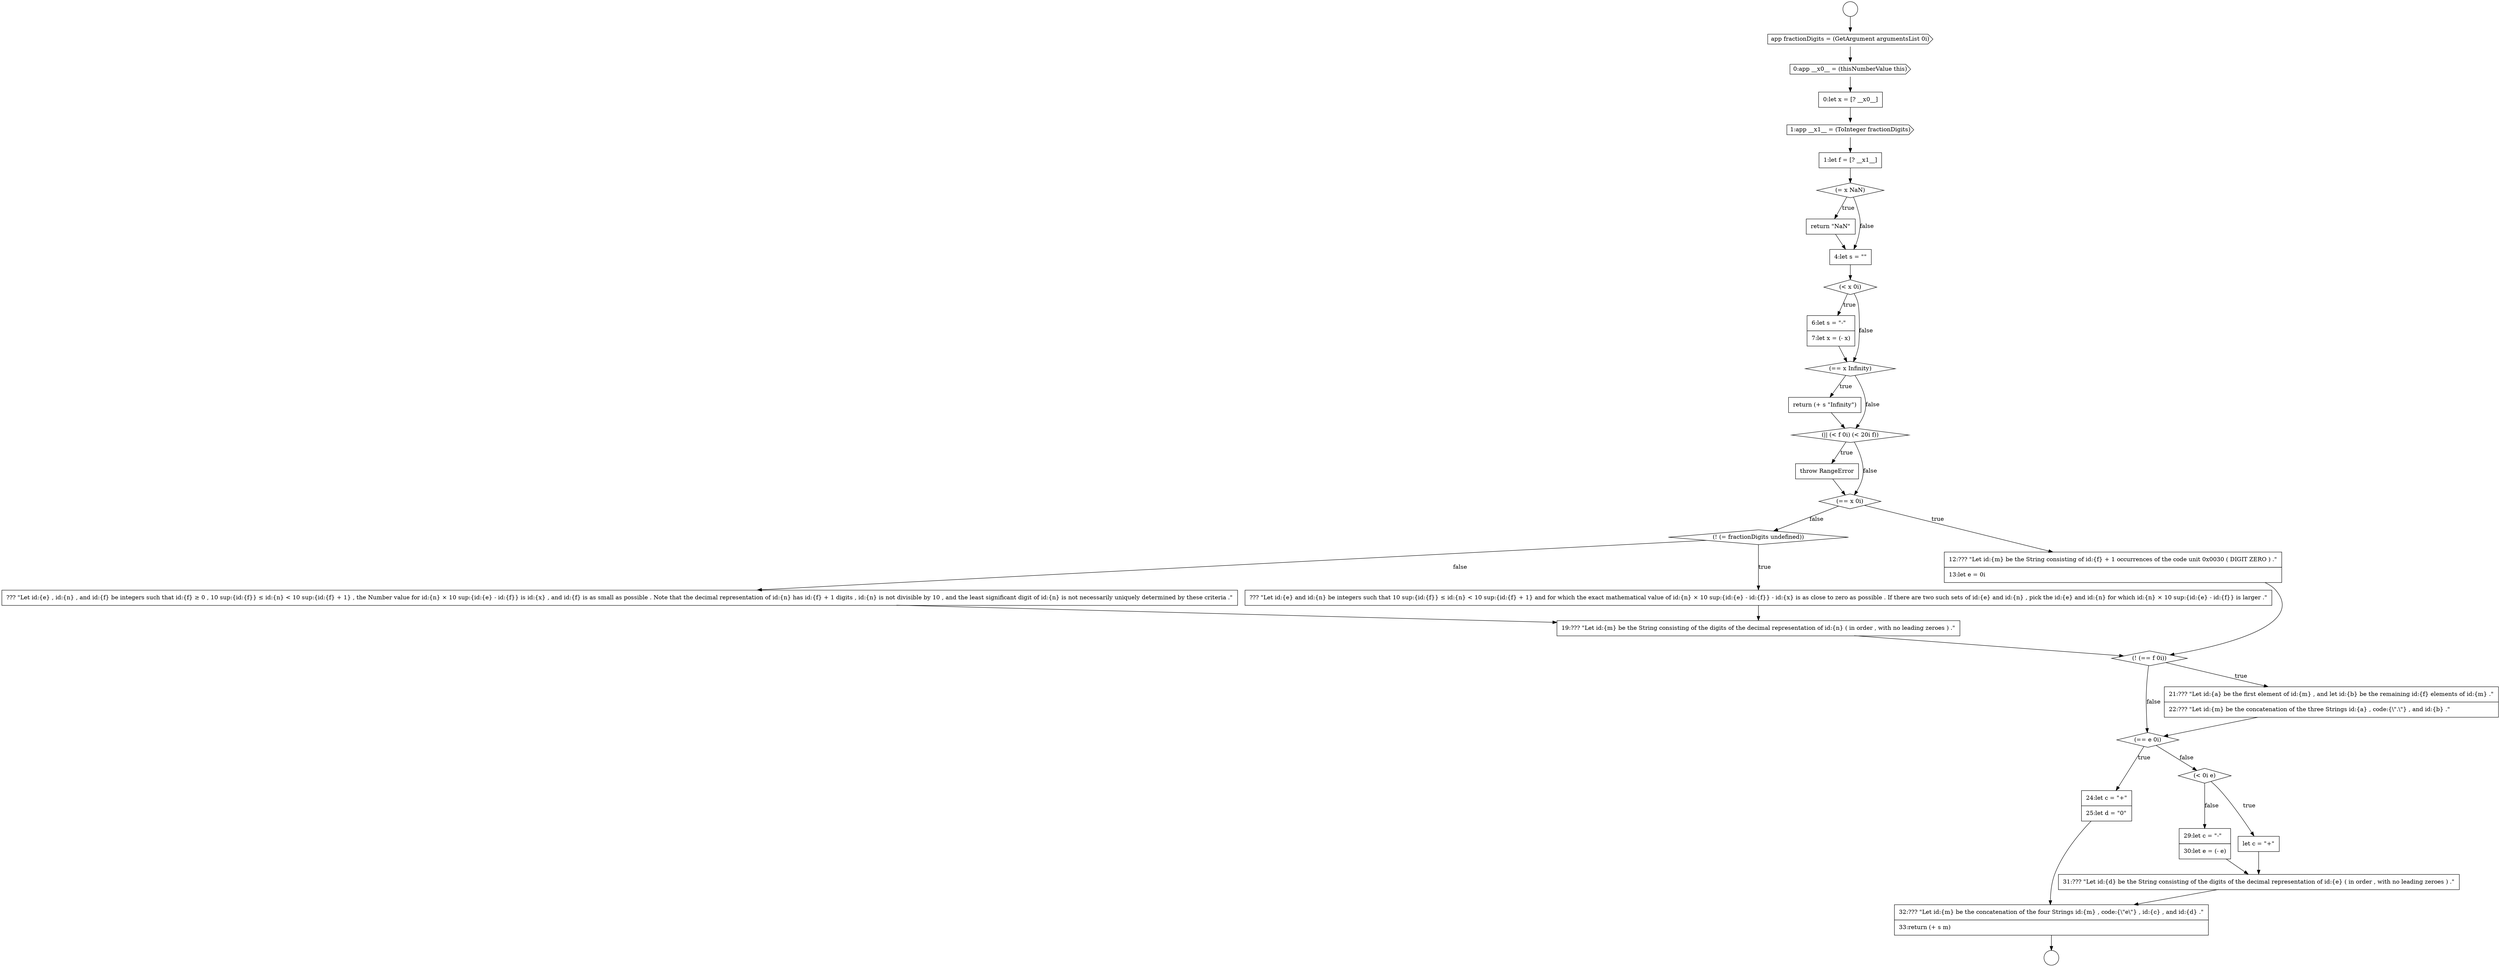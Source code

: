 digraph {
  node11603 [shape=diamond, label=<<font color="black">(! (= fractionDigits undefined))</font>> color="black" fillcolor="white" style=filled]
  node11596 [shape=none, margin=0, label=<<font color="black">
    <table border="0" cellborder="1" cellspacing="0" cellpadding="10">
      <tr><td align="left">6:let s = &quot;-&quot;</td></tr>
      <tr><td align="left">7:let x = (- x)</td></tr>
    </table>
  </font>> color="black" fillcolor="white" style=filled]
  node11597 [shape=diamond, label=<<font color="black">(== x Infinity)</font>> color="black" fillcolor="white" style=filled]
  node11602 [shape=none, margin=0, label=<<font color="black">
    <table border="0" cellborder="1" cellspacing="0" cellpadding="10">
      <tr><td align="left">12:??? &quot;Let id:{m} be the String consisting of id:{f} + 1 occurrences of the code unit 0x0030 ( DIGIT ZERO ) .&quot;</td></tr>
      <tr><td align="left">13:let e = 0i</td></tr>
    </table>
  </font>> color="black" fillcolor="white" style=filled]
  node11614 [shape=none, margin=0, label=<<font color="black">
    <table border="0" cellborder="1" cellspacing="0" cellpadding="10">
      <tr><td align="left">31:??? &quot;Let id:{d} be the String consisting of the digits of the decimal representation of id:{e} ( in order , with no leading zeroes ) .&quot;</td></tr>
    </table>
  </font>> color="black" fillcolor="white" style=filled]
  node11593 [shape=none, margin=0, label=<<font color="black">
    <table border="0" cellborder="1" cellspacing="0" cellpadding="10">
      <tr><td align="left">return &quot;NaN&quot;</td></tr>
    </table>
  </font>> color="black" fillcolor="white" style=filled]
  node11591 [shape=none, margin=0, label=<<font color="black">
    <table border="0" cellborder="1" cellspacing="0" cellpadding="10">
      <tr><td align="left">1:let f = [? __x1__]</td></tr>
    </table>
  </font>> color="black" fillcolor="white" style=filled]
  node11585 [shape=circle label=" " color="black" fillcolor="white" style=filled]
  node11595 [shape=diamond, label=<<font color="black">(&lt; x 0i)</font>> color="black" fillcolor="white" style=filled]
  node11613 [shape=none, margin=0, label=<<font color="black">
    <table border="0" cellborder="1" cellspacing="0" cellpadding="10">
      <tr><td align="left">29:let c = &quot;-&quot;</td></tr>
      <tr><td align="left">30:let e = (- e)</td></tr>
    </table>
  </font>> color="black" fillcolor="white" style=filled]
  node11588 [shape=cds, label=<<font color="black">0:app __x0__ = (thisNumberValue this)</font>> color="black" fillcolor="white" style=filled]
  node11609 [shape=diamond, label=<<font color="black">(== e 0i)</font>> color="black" fillcolor="white" style=filled]
  node11600 [shape=none, margin=0, label=<<font color="black">
    <table border="0" cellborder="1" cellspacing="0" cellpadding="10">
      <tr><td align="left">throw RangeError</td></tr>
    </table>
  </font>> color="black" fillcolor="white" style=filled]
  node11587 [shape=cds, label=<<font color="black">app fractionDigits = (GetArgument argumentsList 0i)</font>> color="black" fillcolor="white" style=filled]
  node11592 [shape=diamond, label=<<font color="black">(= x NaN)</font>> color="black" fillcolor="white" style=filled]
  node11608 [shape=none, margin=0, label=<<font color="black">
    <table border="0" cellborder="1" cellspacing="0" cellpadding="10">
      <tr><td align="left">21:??? &quot;Let id:{a} be the first element of id:{m} , and let id:{b} be the remaining id:{f} elements of id:{m} .&quot;</td></tr>
      <tr><td align="left">22:??? &quot;Let id:{m} be the concatenation of the three Strings id:{a} , code:{\&quot;.\&quot;} , and id:{b} .&quot;</td></tr>
    </table>
  </font>> color="black" fillcolor="white" style=filled]
  node11606 [shape=none, margin=0, label=<<font color="black">
    <table border="0" cellborder="1" cellspacing="0" cellpadding="10">
      <tr><td align="left">19:??? &quot;Let id:{m} be the String consisting of the digits of the decimal representation of id:{n} ( in order , with no leading zeroes ) .&quot;</td></tr>
    </table>
  </font>> color="black" fillcolor="white" style=filled]
  node11610 [shape=none, margin=0, label=<<font color="black">
    <table border="0" cellborder="1" cellspacing="0" cellpadding="10">
      <tr><td align="left">24:let c = &quot;+&quot;</td></tr>
      <tr><td align="left">25:let d = &quot;0&quot;</td></tr>
    </table>
  </font>> color="black" fillcolor="white" style=filled]
  node11615 [shape=none, margin=0, label=<<font color="black">
    <table border="0" cellborder="1" cellspacing="0" cellpadding="10">
      <tr><td align="left">32:??? &quot;Let id:{m} be the concatenation of the four Strings id:{m} , code:{\&quot;e\&quot;} , id:{c} , and id:{d} .&quot;</td></tr>
      <tr><td align="left">33:return (+ s m)</td></tr>
    </table>
  </font>> color="black" fillcolor="white" style=filled]
  node11598 [shape=none, margin=0, label=<<font color="black">
    <table border="0" cellborder="1" cellspacing="0" cellpadding="10">
      <tr><td align="left">return (+ s &quot;Infinity&quot;)</td></tr>
    </table>
  </font>> color="black" fillcolor="white" style=filled]
  node11601 [shape=diamond, label=<<font color="black">(== x 0i)</font>> color="black" fillcolor="white" style=filled]
  node11586 [shape=circle label=" " color="black" fillcolor="white" style=filled]
  node11590 [shape=cds, label=<<font color="black">1:app __x1__ = (ToInteger fractionDigits)</font>> color="black" fillcolor="white" style=filled]
  node11607 [shape=diamond, label=<<font color="black">(! (== f 0i))</font>> color="black" fillcolor="white" style=filled]
  node11605 [shape=none, margin=0, label=<<font color="black">
    <table border="0" cellborder="1" cellspacing="0" cellpadding="10">
      <tr><td align="left">??? &quot;Let id:{e} , id:{n} , and id:{f} be integers such that id:{f} &ge; 0 , 10 sup:{id:{f}} &le; id:{n} &lt; 10 sup:{id:{f} + 1} , the Number value for id:{n} &times; 10 sup:{id:{e} - id:{f}} is id:{x} , and id:{f} is as small as possible . Note that the decimal representation of id:{n} has id:{f} + 1 digits , id:{n} is not divisible by 10 , and the least significant digit of id:{n} is not necessarily uniquely determined by these criteria .&quot;</td></tr>
    </table>
  </font>> color="black" fillcolor="white" style=filled]
  node11611 [shape=diamond, label=<<font color="black">(&lt; 0i e)</font>> color="black" fillcolor="white" style=filled]
  node11594 [shape=none, margin=0, label=<<font color="black">
    <table border="0" cellborder="1" cellspacing="0" cellpadding="10">
      <tr><td align="left">4:let s = &quot;&quot;</td></tr>
    </table>
  </font>> color="black" fillcolor="white" style=filled]
  node11599 [shape=diamond, label=<<font color="black">(|| (&lt; f 0i) (&lt; 20i f))</font>> color="black" fillcolor="white" style=filled]
  node11604 [shape=none, margin=0, label=<<font color="black">
    <table border="0" cellborder="1" cellspacing="0" cellpadding="10">
      <tr><td align="left">??? &quot;Let id:{e} and id:{n} be integers such that 10 sup:{id:{f}} &le; id:{n} &lt; 10 sup:{id:{f} + 1} and for which the exact mathematical value of id:{n} &times; 10 sup:{id:{e} - id:{f}} - id:{x} is as close to zero as possible . If there are two such sets of id:{e} and id:{n} , pick the id:{e} and id:{n} for which id:{n} &times; 10 sup:{id:{e} - id:{f}} is larger .&quot;</td></tr>
    </table>
  </font>> color="black" fillcolor="white" style=filled]
  node11589 [shape=none, margin=0, label=<<font color="black">
    <table border="0" cellborder="1" cellspacing="0" cellpadding="10">
      <tr><td align="left">0:let x = [? __x0__]</td></tr>
    </table>
  </font>> color="black" fillcolor="white" style=filled]
  node11612 [shape=none, margin=0, label=<<font color="black">
    <table border="0" cellborder="1" cellspacing="0" cellpadding="10">
      <tr><td align="left">let c = &quot;+&quot;</td></tr>
    </table>
  </font>> color="black" fillcolor="white" style=filled]
  node11601 -> node11602 [label=<<font color="black">true</font>> color="black"]
  node11601 -> node11603 [label=<<font color="black">false</font>> color="black"]
  node11587 -> node11588 [ color="black"]
  node11599 -> node11600 [label=<<font color="black">true</font>> color="black"]
  node11599 -> node11601 [label=<<font color="black">false</font>> color="black"]
  node11613 -> node11614 [ color="black"]
  node11610 -> node11615 [ color="black"]
  node11591 -> node11592 [ color="black"]
  node11605 -> node11606 [ color="black"]
  node11600 -> node11601 [ color="black"]
  node11602 -> node11607 [ color="black"]
  node11588 -> node11589 [ color="black"]
  node11595 -> node11596 [label=<<font color="black">true</font>> color="black"]
  node11595 -> node11597 [label=<<font color="black">false</font>> color="black"]
  node11611 -> node11612 [label=<<font color="black">true</font>> color="black"]
  node11611 -> node11613 [label=<<font color="black">false</font>> color="black"]
  node11592 -> node11593 [label=<<font color="black">true</font>> color="black"]
  node11592 -> node11594 [label=<<font color="black">false</font>> color="black"]
  node11606 -> node11607 [ color="black"]
  node11609 -> node11610 [label=<<font color="black">true</font>> color="black"]
  node11609 -> node11611 [label=<<font color="black">false</font>> color="black"]
  node11607 -> node11608 [label=<<font color="black">true</font>> color="black"]
  node11607 -> node11609 [label=<<font color="black">false</font>> color="black"]
  node11603 -> node11604 [label=<<font color="black">true</font>> color="black"]
  node11603 -> node11605 [label=<<font color="black">false</font>> color="black"]
  node11597 -> node11598 [label=<<font color="black">true</font>> color="black"]
  node11597 -> node11599 [label=<<font color="black">false</font>> color="black"]
  node11594 -> node11595 [ color="black"]
  node11590 -> node11591 [ color="black"]
  node11596 -> node11597 [ color="black"]
  node11615 -> node11586 [ color="black"]
  node11593 -> node11594 [ color="black"]
  node11612 -> node11614 [ color="black"]
  node11589 -> node11590 [ color="black"]
  node11608 -> node11609 [ color="black"]
  node11604 -> node11606 [ color="black"]
  node11598 -> node11599 [ color="black"]
  node11614 -> node11615 [ color="black"]
  node11585 -> node11587 [ color="black"]
}
